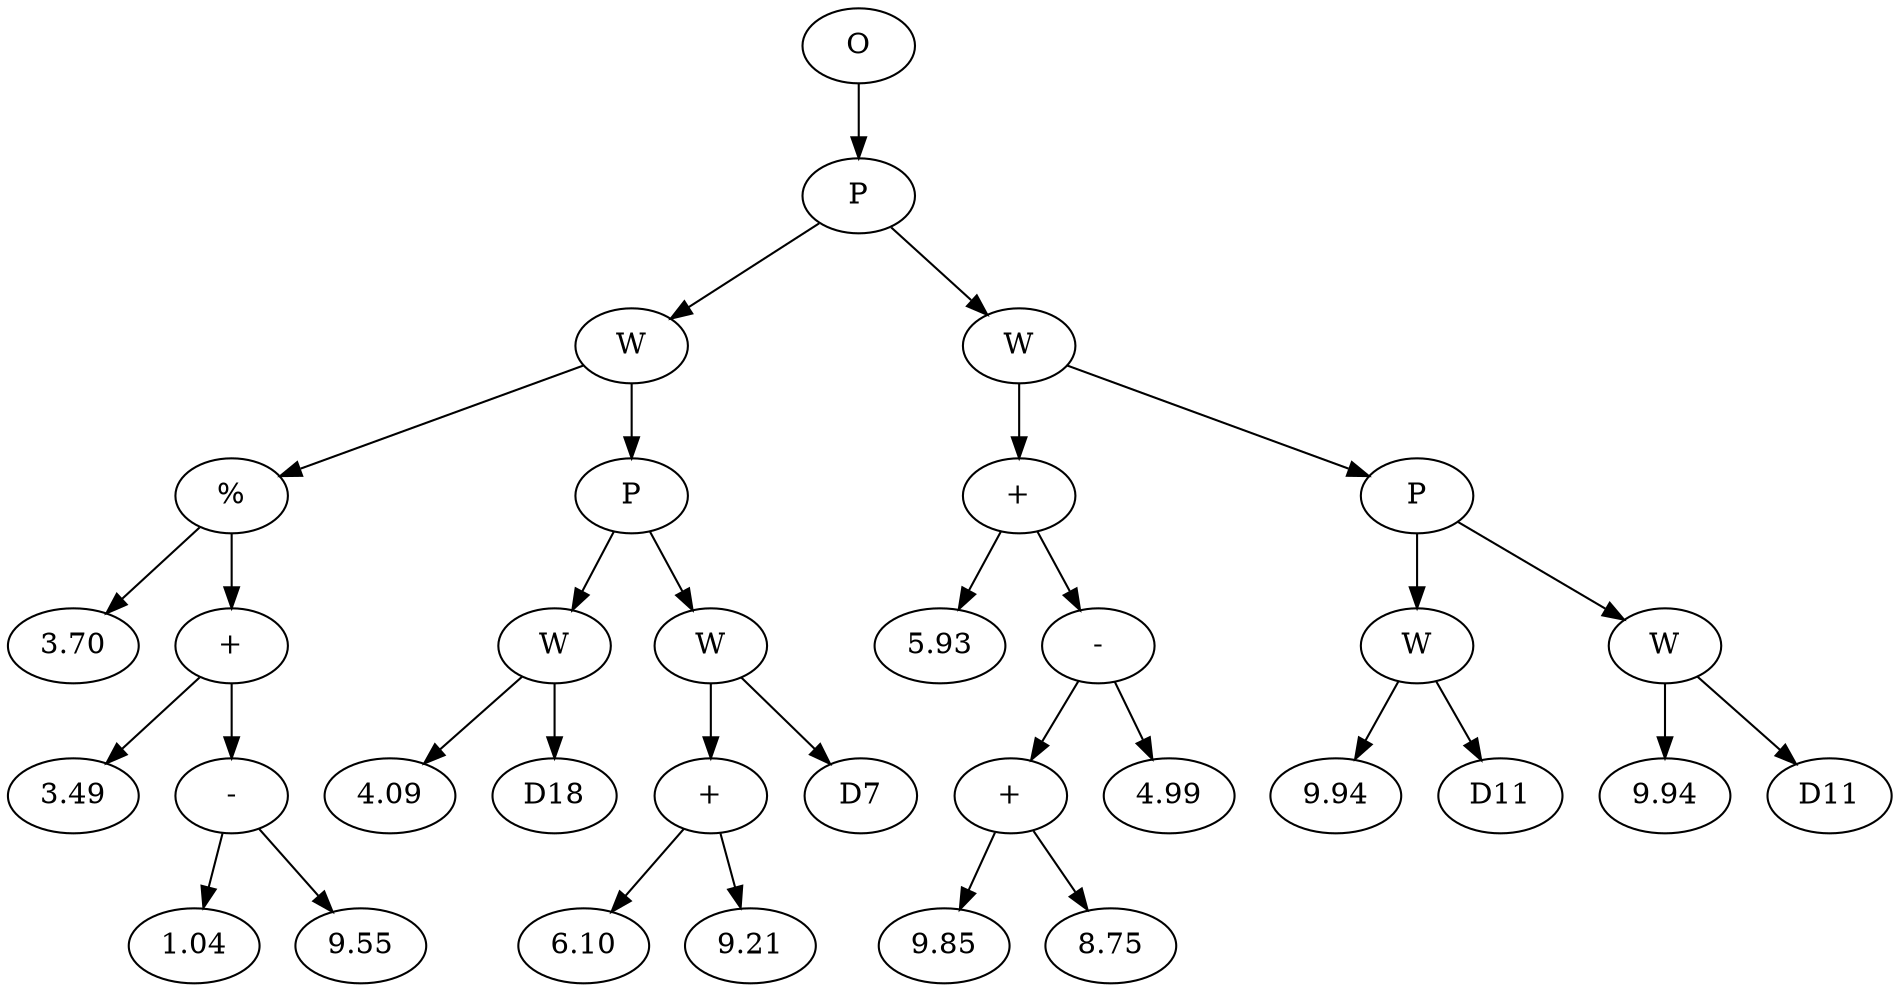 // Tree
digraph {
	37623542 [label=O]
	37623543 [label=P]
	37623542 -> 37623543
	37623544 [label=W]
	37623543 -> 37623544
	37623545 [label="%"]
	37623544 -> 37623545
	37623546 [label=3.70]
	37623545 -> 37623546
	37623547 [label="+"]
	37623545 -> 37623547
	37623548 [label=3.49]
	37623547 -> 37623548
	37623549 [label="-"]
	37623547 -> 37623549
	37623550 [label=1.04]
	37623549 -> 37623550
	37623551 [label=9.55]
	37623549 -> 37623551
	37623552 [label=P]
	37623544 -> 37623552
	37623553 [label=W]
	37623552 -> 37623553
	37623554 [label=4.09]
	37623553 -> 37623554
	37623555 [label=D18]
	37623553 -> 37623555
	37623556 [label=W]
	37623552 -> 37623556
	37623557 [label="+"]
	37623556 -> 37623557
	37623558 [label=6.10]
	37623557 -> 37623558
	37623559 [label=9.21]
	37623557 -> 37623559
	37623560 [label=D7]
	37623556 -> 37623560
	37623561 [label=W]
	37623543 -> 37623561
	37623562 [label="+"]
	37623561 -> 37623562
	37623563 [label=5.93]
	37623562 -> 37623563
	37623564 [label="-"]
	37623562 -> 37623564
	37623565 [label="+"]
	37623564 -> 37623565
	37623566 [label=9.85]
	37623565 -> 37623566
	37623567 [label=8.75]
	37623565 -> 37623567
	37623568 [label=4.99]
	37623564 -> 37623568
	37623569 [label=P]
	37623561 -> 37623569
	37623570 [label=W]
	37623569 -> 37623570
	37623571 [label=9.94]
	37623570 -> 37623571
	37623572 [label=D11]
	37623570 -> 37623572
	37623573 [label=W]
	37623569 -> 37623573
	37623574 [label=9.94]
	37623573 -> 37623574
	37623575 [label=D11]
	37623573 -> 37623575
}
